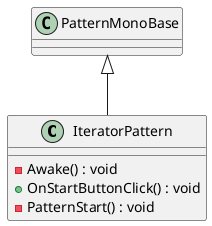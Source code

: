 @startuml
class IteratorPattern {
    - Awake() : void
    + OnStartButtonClick() : void
    - PatternStart() : void
}
PatternMonoBase <|-- IteratorPattern
@enduml
